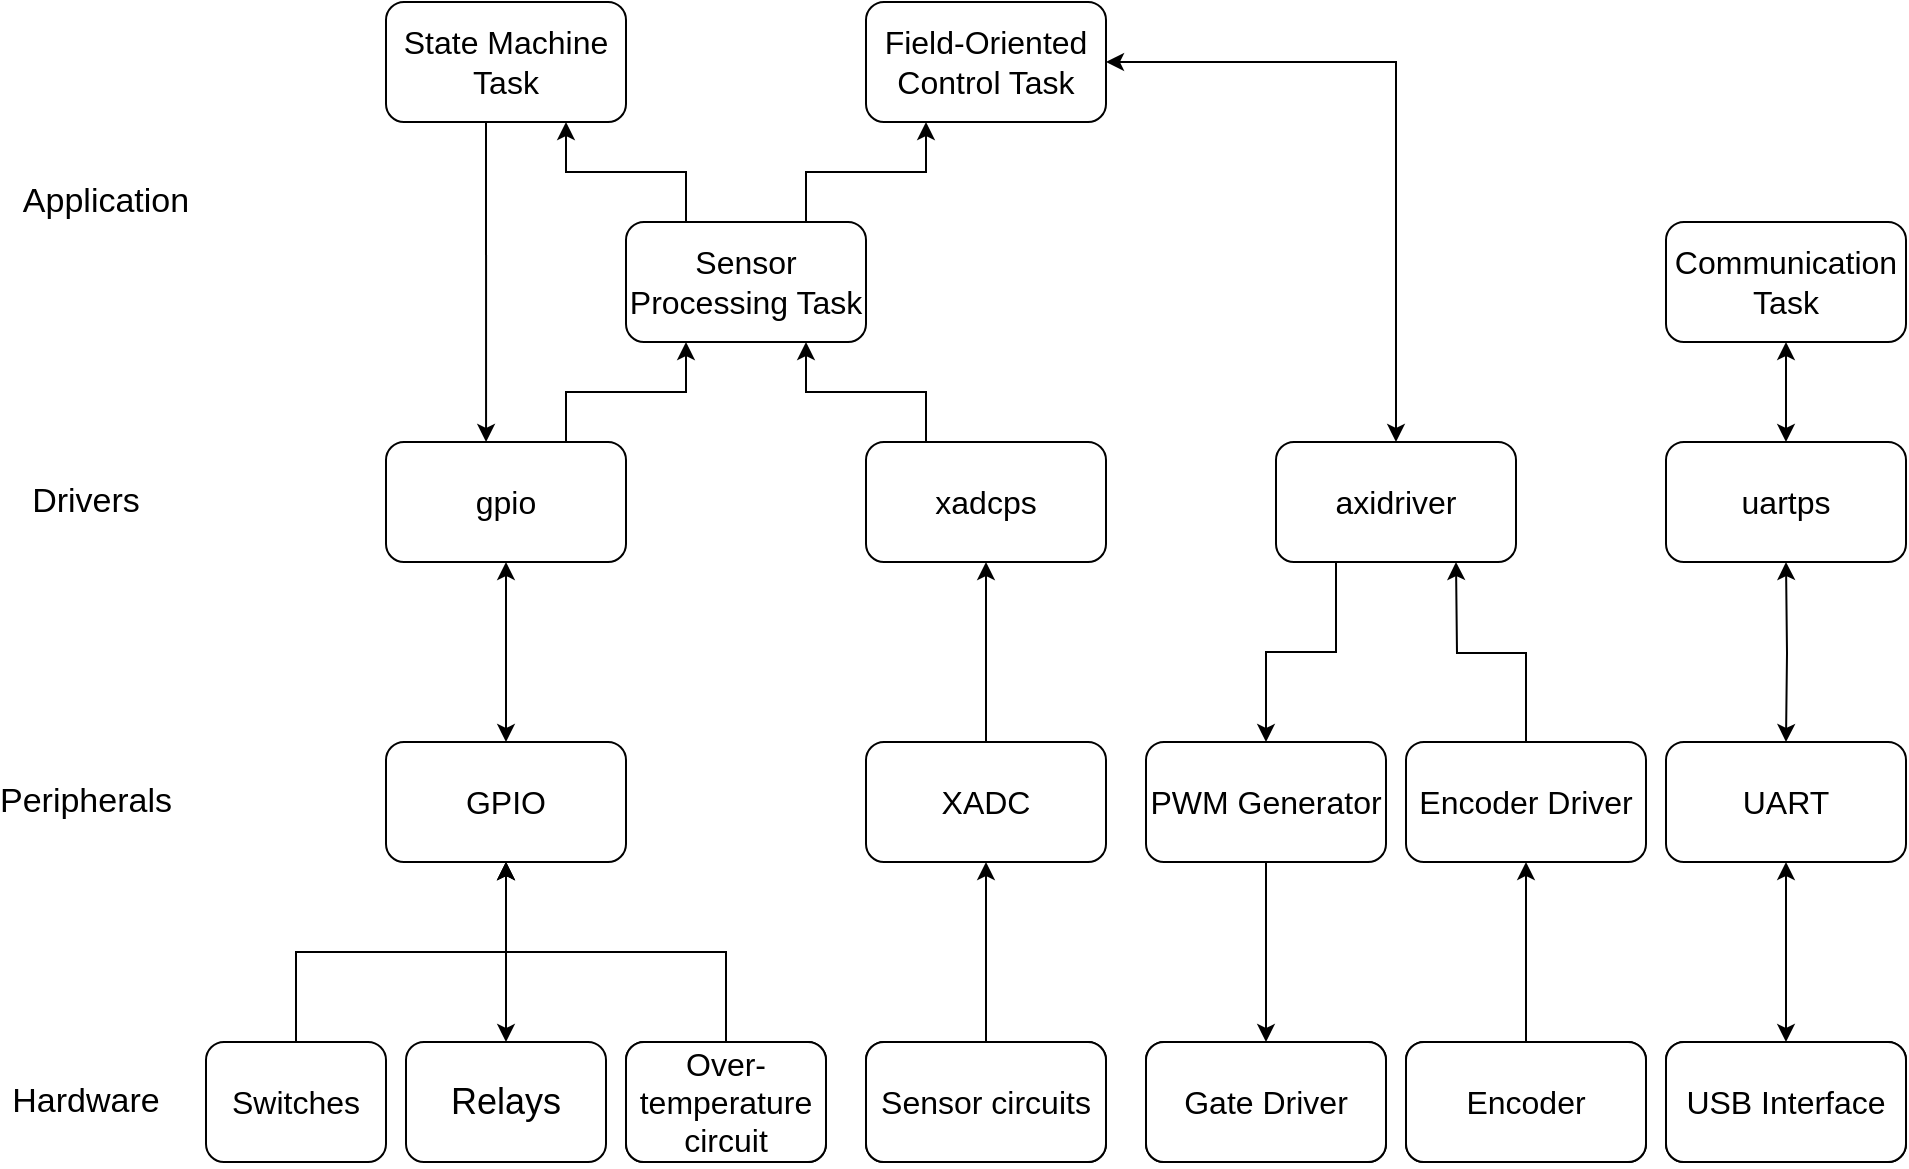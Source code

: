 <mxfile version="14.6.6" type="device"><diagram id="FNdh0MbuzLCY5STfjBej" name="Page-1"><mxGraphModel dx="1422" dy="763" grid="1" gridSize="10" guides="1" tooltips="1" connect="1" arrows="1" fold="1" page="1" pageScale="1" pageWidth="1654" pageHeight="1169" math="0" shadow="0"><root><mxCell id="0"/><mxCell id="1" parent="0"/><mxCell id="cF5mh-KOaiQX5OJSFseu-2" value="&lt;font style=&quot;font-size: 17px;&quot;&gt;Application&lt;/font&gt;" style="text;html=1;strokeColor=none;fillColor=none;align=center;verticalAlign=middle;whiteSpace=wrap;fontSize=17;" parent="1" vertex="1"><mxGeometry x="180" y="220" width="40" height="20" as="geometry"/></mxCell><mxCell id="cF5mh-KOaiQX5OJSFseu-3" value="&lt;font style=&quot;font-size: 17px;&quot;&gt;Drivers&lt;br style=&quot;font-size: 17px;&quot;&gt;&lt;/font&gt;" style="text;html=1;strokeColor=none;fillColor=none;align=center;verticalAlign=middle;whiteSpace=wrap;fontSize=17;" parent="1" vertex="1"><mxGeometry x="170" y="370" width="40" height="20" as="geometry"/></mxCell><mxCell id="cF5mh-KOaiQX5OJSFseu-4" value="&lt;font style=&quot;font-size: 17px;&quot;&gt;Peripherals&lt;br style=&quot;font-size: 17px;&quot;&gt;&lt;/font&gt;" style="text;html=1;strokeColor=none;fillColor=none;align=center;verticalAlign=middle;whiteSpace=wrap;fontSize=17;" parent="1" vertex="1"><mxGeometry x="170" y="520" width="40" height="20" as="geometry"/></mxCell><mxCell id="cF5mh-KOaiQX5OJSFseu-5" value="&lt;font style=&quot;font-size: 17px;&quot;&gt;Hardware&lt;br style=&quot;font-size: 17px;&quot;&gt;&lt;/font&gt;" style="text;html=1;strokeColor=none;fillColor=none;align=center;verticalAlign=middle;whiteSpace=wrap;fontSize=17;" parent="1" vertex="1"><mxGeometry x="170" y="670" width="40" height="20" as="geometry"/></mxCell><mxCell id="cF5mh-KOaiQX5OJSFseu-15" style="edgeStyle=orthogonalEdgeStyle;rounded=0;orthogonalLoop=1;jettySize=auto;html=1;exitX=0.5;exitY=1;exitDx=0;exitDy=0;entryX=0.5;entryY=0;entryDx=0;entryDy=0;fontSize=16;startArrow=classic;startFill=1;" parent="1" edge="1"><mxGeometry relative="1" as="geometry"><mxPoint x="400" y="410" as="sourcePoint"/><mxPoint x="400" y="500.0" as="targetPoint"/></mxGeometry></mxCell><mxCell id="cF5mh-KOaiQX5OJSFseu-20" style="edgeStyle=orthogonalEdgeStyle;rounded=0;orthogonalLoop=1;jettySize=auto;html=1;exitX=0.5;exitY=0;exitDx=0;exitDy=0;entryX=0.5;entryY=1;entryDx=0;entryDy=0;startArrow=classic;startFill=1;fontSize=16;" parent="1" edge="1"><mxGeometry relative="1" as="geometry"><mxPoint x="400" y="650" as="sourcePoint"/><mxPoint x="400" y="560" as="targetPoint"/></mxGeometry></mxCell><mxCell id="cF5mh-KOaiQX5OJSFseu-44" style="edgeStyle=orthogonalEdgeStyle;rounded=0;orthogonalLoop=1;jettySize=auto;html=1;exitX=0.5;exitY=1;exitDx=0;exitDy=0;entryX=0.5;entryY=0;entryDx=0;entryDy=0;startArrow=classic;startFill=1;fontSize=16;" parent="1" source="cF5mh-KOaiQX5OJSFseu-42" target="cF5mh-KOaiQX5OJSFseu-43" edge="1"><mxGeometry relative="1" as="geometry"/></mxCell><mxCell id="cF5mh-KOaiQX5OJSFseu-42" value="UART" style="whiteSpace=wrap;html=1;fontSize=16;rounded=1;" parent="1" vertex="1"><mxGeometry x="980" y="500" width="120" height="60" as="geometry"/></mxCell><mxCell id="cF5mh-KOaiQX5OJSFseu-43" value="USB Interface" style="whiteSpace=wrap;html=1;fontSize=18;rounded=1;" parent="1" vertex="1"><mxGeometry x="980" y="650" width="120" height="60" as="geometry"/></mxCell><mxCell id="cF5mh-KOaiQX5OJSFseu-46" style="edgeStyle=orthogonalEdgeStyle;rounded=0;orthogonalLoop=1;jettySize=auto;html=1;exitX=0.5;exitY=1;exitDx=0;exitDy=0;entryX=0.5;entryY=0;entryDx=0;entryDy=0;startArrow=classic;startFill=1;fontSize=16;" parent="1" target="cF5mh-KOaiQX5OJSFseu-42" edge="1"><mxGeometry relative="1" as="geometry"><mxPoint x="1040" y="410" as="sourcePoint"/></mxGeometry></mxCell><mxCell id="OJgSTFZWUkDASPqBQ3mT-6" value="" style="edgeStyle=orthogonalEdgeStyle;rounded=0;orthogonalLoop=1;jettySize=auto;html=1;startArrow=classic;startFill=1;" parent="1" edge="1"><mxGeometry relative="1" as="geometry"><mxPoint x="1040" y="300" as="sourcePoint"/><mxPoint x="1040" y="350" as="targetPoint"/></mxGeometry></mxCell><mxCell id="n8zTrhJ5Dpfqcq--Lx5J-31" style="edgeStyle=orthogonalEdgeStyle;rounded=0;orthogonalLoop=1;jettySize=auto;html=1;exitX=0.25;exitY=1;exitDx=0;exitDy=0;entryX=0.417;entryY=0;entryDx=0;entryDy=0;entryPerimeter=0;" parent="1" edge="1"><mxGeometry relative="1" as="geometry"><mxPoint x="390" y="190" as="sourcePoint"/><mxPoint x="390.04" y="350" as="targetPoint"/></mxGeometry></mxCell><mxCell id="n8zTrhJ5Dpfqcq--Lx5J-33" style="edgeStyle=orthogonalEdgeStyle;rounded=0;orthogonalLoop=1;jettySize=auto;html=1;exitX=0.5;exitY=1;exitDx=0;exitDy=0;entryX=0.5;entryY=0;entryDx=0;entryDy=0;startArrow=none;startFill=0;" parent="1" edge="1"><mxGeometry relative="1" as="geometry"><mxPoint x="780" y="560" as="sourcePoint"/><mxPoint x="780" y="650" as="targetPoint"/></mxGeometry></mxCell><mxCell id="n8zTrhJ5Dpfqcq--Lx5J-14" style="edgeStyle=orthogonalEdgeStyle;rounded=0;orthogonalLoop=1;jettySize=auto;html=1;exitX=0.5;exitY=0;exitDx=0;exitDy=0;entryX=0.75;entryY=1;entryDx=0;entryDy=0;" parent="1" source="n8zTrhJ5Dpfqcq--Lx5J-2" edge="1"><mxGeometry relative="1" as="geometry"><mxPoint x="875" y="410" as="targetPoint"/></mxGeometry></mxCell><mxCell id="n8zTrhJ5Dpfqcq--Lx5J-2" value="Encoder Driver" style="whiteSpace=wrap;html=1;fontSize=16;rounded=1;" parent="1" vertex="1"><mxGeometry x="850" y="500" width="120" height="60" as="geometry"/></mxCell><mxCell id="n8zTrhJ5Dpfqcq--Lx5J-6" style="edgeStyle=orthogonalEdgeStyle;rounded=0;orthogonalLoop=1;jettySize=auto;html=1;exitX=0.5;exitY=0;exitDx=0;exitDy=0;entryX=0.5;entryY=1;entryDx=0;entryDy=0;" parent="1" source="n8zTrhJ5Dpfqcq--Lx5J-5" target="n8zTrhJ5Dpfqcq--Lx5J-2" edge="1"><mxGeometry relative="1" as="geometry"/></mxCell><mxCell id="n8zTrhJ5Dpfqcq--Lx5J-5" value="Encoder" style="whiteSpace=wrap;html=1;fontSize=18;rounded=1;" parent="1" vertex="1"><mxGeometry x="850" y="650" width="120" height="60" as="geometry"/></mxCell><mxCell id="n8zTrhJ5Dpfqcq--Lx5J-34" style="edgeStyle=orthogonalEdgeStyle;rounded=0;orthogonalLoop=1;jettySize=auto;html=1;exitX=0.5;exitY=0;exitDx=0;exitDy=0;entryX=0.5;entryY=1;entryDx=0;entryDy=0;startArrow=none;startFill=0;" parent="1" edge="1"><mxGeometry relative="1" as="geometry"><mxPoint x="640" y="500" as="sourcePoint"/><mxPoint x="640" y="410" as="targetPoint"/></mxGeometry></mxCell><mxCell id="n8zTrhJ5Dpfqcq--Lx5J-35" style="edgeStyle=orthogonalEdgeStyle;rounded=0;orthogonalLoop=1;jettySize=auto;html=1;exitX=0.5;exitY=0;exitDx=0;exitDy=0;entryX=0.5;entryY=1;entryDx=0;entryDy=0;startArrow=none;startFill=0;" parent="1" edge="1"><mxGeometry relative="1" as="geometry"><mxPoint x="640" y="650" as="sourcePoint"/><mxPoint x="640" y="560" as="targetPoint"/></mxGeometry></mxCell><mxCell id="n8zTrhJ5Dpfqcq--Lx5J-38" value="State Machine Task" style="whiteSpace=wrap;html=1;fontSize=16;fontStyle=0;rounded=1;" parent="1" vertex="1"><mxGeometry x="340" y="130" width="120" height="60" as="geometry"/></mxCell><mxCell id="n8zTrhJ5Dpfqcq--Lx5J-39" value="Field-Oriented Control Task" style="whiteSpace=wrap;html=1;fontSize=16;fontStyle=0;rounded=1;" parent="1" vertex="1"><mxGeometry x="580" y="130" width="120" height="60" as="geometry"/></mxCell><mxCell id="HcmQMg_4I1oHwpYFcMFc-1" style="edgeStyle=orthogonalEdgeStyle;rounded=0;orthogonalLoop=1;jettySize=auto;html=1;exitX=0.25;exitY=0;exitDx=0;exitDy=0;entryX=0.75;entryY=1;entryDx=0;entryDy=0;" edge="1" parent="1" source="n8zTrhJ5Dpfqcq--Lx5J-40" target="n8zTrhJ5Dpfqcq--Lx5J-38"><mxGeometry relative="1" as="geometry"/></mxCell><mxCell id="HcmQMg_4I1oHwpYFcMFc-2" style="edgeStyle=orthogonalEdgeStyle;rounded=0;orthogonalLoop=1;jettySize=auto;html=1;exitX=0.75;exitY=0;exitDx=0;exitDy=0;entryX=0.25;entryY=1;entryDx=0;entryDy=0;" edge="1" parent="1" source="n8zTrhJ5Dpfqcq--Lx5J-40" target="n8zTrhJ5Dpfqcq--Lx5J-39"><mxGeometry relative="1" as="geometry"/></mxCell><mxCell id="n8zTrhJ5Dpfqcq--Lx5J-40" value="Sensor Processing Task" style="whiteSpace=wrap;html=1;fontSize=16;fontStyle=0;rounded=1;" parent="1" vertex="1"><mxGeometry x="460" y="240" width="120" height="60" as="geometry"/></mxCell><mxCell id="n8zTrhJ5Dpfqcq--Lx5J-41" value="Communication Task" style="whiteSpace=wrap;html=1;fontSize=16;fontStyle=0;rounded=1;" parent="1" vertex="1"><mxGeometry x="980" y="240" width="120" height="60" as="geometry"/></mxCell><mxCell id="n8zTrhJ5Dpfqcq--Lx5J-42" value="uartps" style="whiteSpace=wrap;html=1;fontSize=16;rounded=1;" parent="1" vertex="1"><mxGeometry x="980" y="350" width="120" height="60" as="geometry"/></mxCell><mxCell id="n8zTrhJ5Dpfqcq--Lx5J-64" style="edgeStyle=orthogonalEdgeStyle;rounded=0;orthogonalLoop=1;jettySize=auto;html=1;exitX=0.5;exitY=0;exitDx=0;exitDy=0;entryX=1;entryY=0.5;entryDx=0;entryDy=0;fontSize=17;startArrow=classic;startFill=1;" parent="1" source="n8zTrhJ5Dpfqcq--Lx5J-43" target="n8zTrhJ5Dpfqcq--Lx5J-39" edge="1"><mxGeometry relative="1" as="geometry"/></mxCell><mxCell id="n8zTrhJ5Dpfqcq--Lx5J-65" style="edgeStyle=orthogonalEdgeStyle;rounded=0;orthogonalLoop=1;jettySize=auto;html=1;exitX=0.25;exitY=1;exitDx=0;exitDy=0;entryX=0.5;entryY=0;entryDx=0;entryDy=0;fontSize=17;startArrow=none;startFill=0;" parent="1" source="n8zTrhJ5Dpfqcq--Lx5J-43" target="n8zTrhJ5Dpfqcq--Lx5J-52" edge="1"><mxGeometry relative="1" as="geometry"/></mxCell><mxCell id="n8zTrhJ5Dpfqcq--Lx5J-43" value="axidriver" style="whiteSpace=wrap;html=1;fontSize=16;rounded=1;" parent="1" vertex="1"><mxGeometry x="785" y="350" width="120" height="60" as="geometry"/></mxCell><mxCell id="n8zTrhJ5Dpfqcq--Lx5J-62" style="edgeStyle=orthogonalEdgeStyle;rounded=0;orthogonalLoop=1;jettySize=auto;html=1;exitX=0.25;exitY=0;exitDx=0;exitDy=0;entryX=0.75;entryY=1;entryDx=0;entryDy=0;fontSize=17;startArrow=none;startFill=0;" parent="1" source="n8zTrhJ5Dpfqcq--Lx5J-44" target="n8zTrhJ5Dpfqcq--Lx5J-40" edge="1"><mxGeometry relative="1" as="geometry"/></mxCell><mxCell id="n8zTrhJ5Dpfqcq--Lx5J-44" value="xadcps" style="whiteSpace=wrap;html=1;fontSize=16;rounded=1;" parent="1" vertex="1"><mxGeometry x="580" y="350" width="120" height="60" as="geometry"/></mxCell><mxCell id="n8zTrhJ5Dpfqcq--Lx5J-63" style="edgeStyle=orthogonalEdgeStyle;rounded=0;orthogonalLoop=1;jettySize=auto;html=1;exitX=0.75;exitY=0;exitDx=0;exitDy=0;entryX=0.25;entryY=1;entryDx=0;entryDy=0;fontSize=17;startArrow=none;startFill=0;" parent="1" source="n8zTrhJ5Dpfqcq--Lx5J-45" target="n8zTrhJ5Dpfqcq--Lx5J-40" edge="1"><mxGeometry relative="1" as="geometry"/></mxCell><mxCell id="n8zTrhJ5Dpfqcq--Lx5J-45" value="gpio" style="whiteSpace=wrap;html=1;fontSize=16;rounded=1;" parent="1" vertex="1"><mxGeometry x="340" y="350" width="120" height="60" as="geometry"/></mxCell><mxCell id="n8zTrhJ5Dpfqcq--Lx5J-46" value="GPIO" style="whiteSpace=wrap;html=1;fontSize=16;rounded=1;" parent="1" vertex="1"><mxGeometry x="340" y="500" width="120" height="60" as="geometry"/></mxCell><mxCell id="n8zTrhJ5Dpfqcq--Lx5J-66" style="edgeStyle=orthogonalEdgeStyle;rounded=0;orthogonalLoop=1;jettySize=auto;html=1;exitX=0.5;exitY=0;exitDx=0;exitDy=0;entryX=0.5;entryY=1;entryDx=0;entryDy=0;fontSize=17;startArrow=none;startFill=0;" parent="1" source="n8zTrhJ5Dpfqcq--Lx5J-47" target="n8zTrhJ5Dpfqcq--Lx5J-46" edge="1"><mxGeometry relative="1" as="geometry"/></mxCell><mxCell id="n8zTrhJ5Dpfqcq--Lx5J-47" value="Switches" style="whiteSpace=wrap;html=1;fontSize=16;rounded=1;" parent="1" vertex="1"><mxGeometry x="250" y="650" width="90" height="60" as="geometry"/></mxCell><mxCell id="n8zTrhJ5Dpfqcq--Lx5J-48" value="Relays" style="whiteSpace=wrap;html=1;fontSize=18;rounded=1;" parent="1" vertex="1"><mxGeometry x="350" y="650" width="100" height="60" as="geometry"/></mxCell><mxCell id="n8zTrhJ5Dpfqcq--Lx5J-67" style="edgeStyle=orthogonalEdgeStyle;rounded=0;orthogonalLoop=1;jettySize=auto;html=1;exitX=0.5;exitY=0;exitDx=0;exitDy=0;entryX=0.5;entryY=1;entryDx=0;entryDy=0;fontSize=17;startArrow=none;startFill=0;" parent="1" source="n8zTrhJ5Dpfqcq--Lx5J-49" target="n8zTrhJ5Dpfqcq--Lx5J-46" edge="1"><mxGeometry relative="1" as="geometry"/></mxCell><mxCell id="n8zTrhJ5Dpfqcq--Lx5J-49" value="Over-temperature circuit" style="whiteSpace=wrap;html=1;fontSize=18;rounded=1;" parent="1" vertex="1"><mxGeometry x="460" y="650" width="100" height="60" as="geometry"/></mxCell><mxCell id="n8zTrhJ5Dpfqcq--Lx5J-50" value="XADC" style="whiteSpace=wrap;html=1;fontSize=16;rounded=1;" parent="1" vertex="1"><mxGeometry x="580" y="500" width="120" height="60" as="geometry"/></mxCell><mxCell id="n8zTrhJ5Dpfqcq--Lx5J-51" value="Sensor circuits" style="whiteSpace=wrap;html=1;fontSize=18;rounded=1;" parent="1" vertex="1"><mxGeometry x="580" y="650" width="120" height="60" as="geometry"/></mxCell><mxCell id="n8zTrhJ5Dpfqcq--Lx5J-52" value="PWM Generator" style="whiteSpace=wrap;html=1;fontSize=16;rounded=1;" parent="1" vertex="1"><mxGeometry x="720" y="500" width="120" height="60" as="geometry"/></mxCell><mxCell id="n8zTrhJ5Dpfqcq--Lx5J-53" value="Gate Driver" style="whiteSpace=wrap;html=1;fontSize=18;rounded=1;" parent="1" vertex="1"><mxGeometry x="720" y="650" width="120" height="60" as="geometry"/></mxCell><mxCell id="HcmQMg_4I1oHwpYFcMFc-3" value="USB Interface" style="whiteSpace=wrap;html=1;fontSize=16;rounded=1;" vertex="1" parent="1"><mxGeometry x="980" y="650" width="120" height="60" as="geometry"/></mxCell><mxCell id="HcmQMg_4I1oHwpYFcMFc-4" value="Encoder" style="whiteSpace=wrap;html=1;fontSize=16;rounded=1;" vertex="1" parent="1"><mxGeometry x="850" y="650" width="120" height="60" as="geometry"/></mxCell><mxCell id="HcmQMg_4I1oHwpYFcMFc-5" value="Gate Driver" style="whiteSpace=wrap;html=1;fontSize=16;rounded=1;" vertex="1" parent="1"><mxGeometry x="720" y="650" width="120" height="60" as="geometry"/></mxCell><mxCell id="HcmQMg_4I1oHwpYFcMFc-6" value="Sensor circuits" style="whiteSpace=wrap;html=1;fontSize=16;rounded=1;" vertex="1" parent="1"><mxGeometry x="580" y="650" width="120" height="60" as="geometry"/></mxCell><mxCell id="HcmQMg_4I1oHwpYFcMFc-7" value="Over-temperature circuit" style="whiteSpace=wrap;html=1;fontSize=16;rounded=1;" vertex="1" parent="1"><mxGeometry x="460" y="650" width="100" height="60" as="geometry"/></mxCell></root></mxGraphModel></diagram></mxfile>